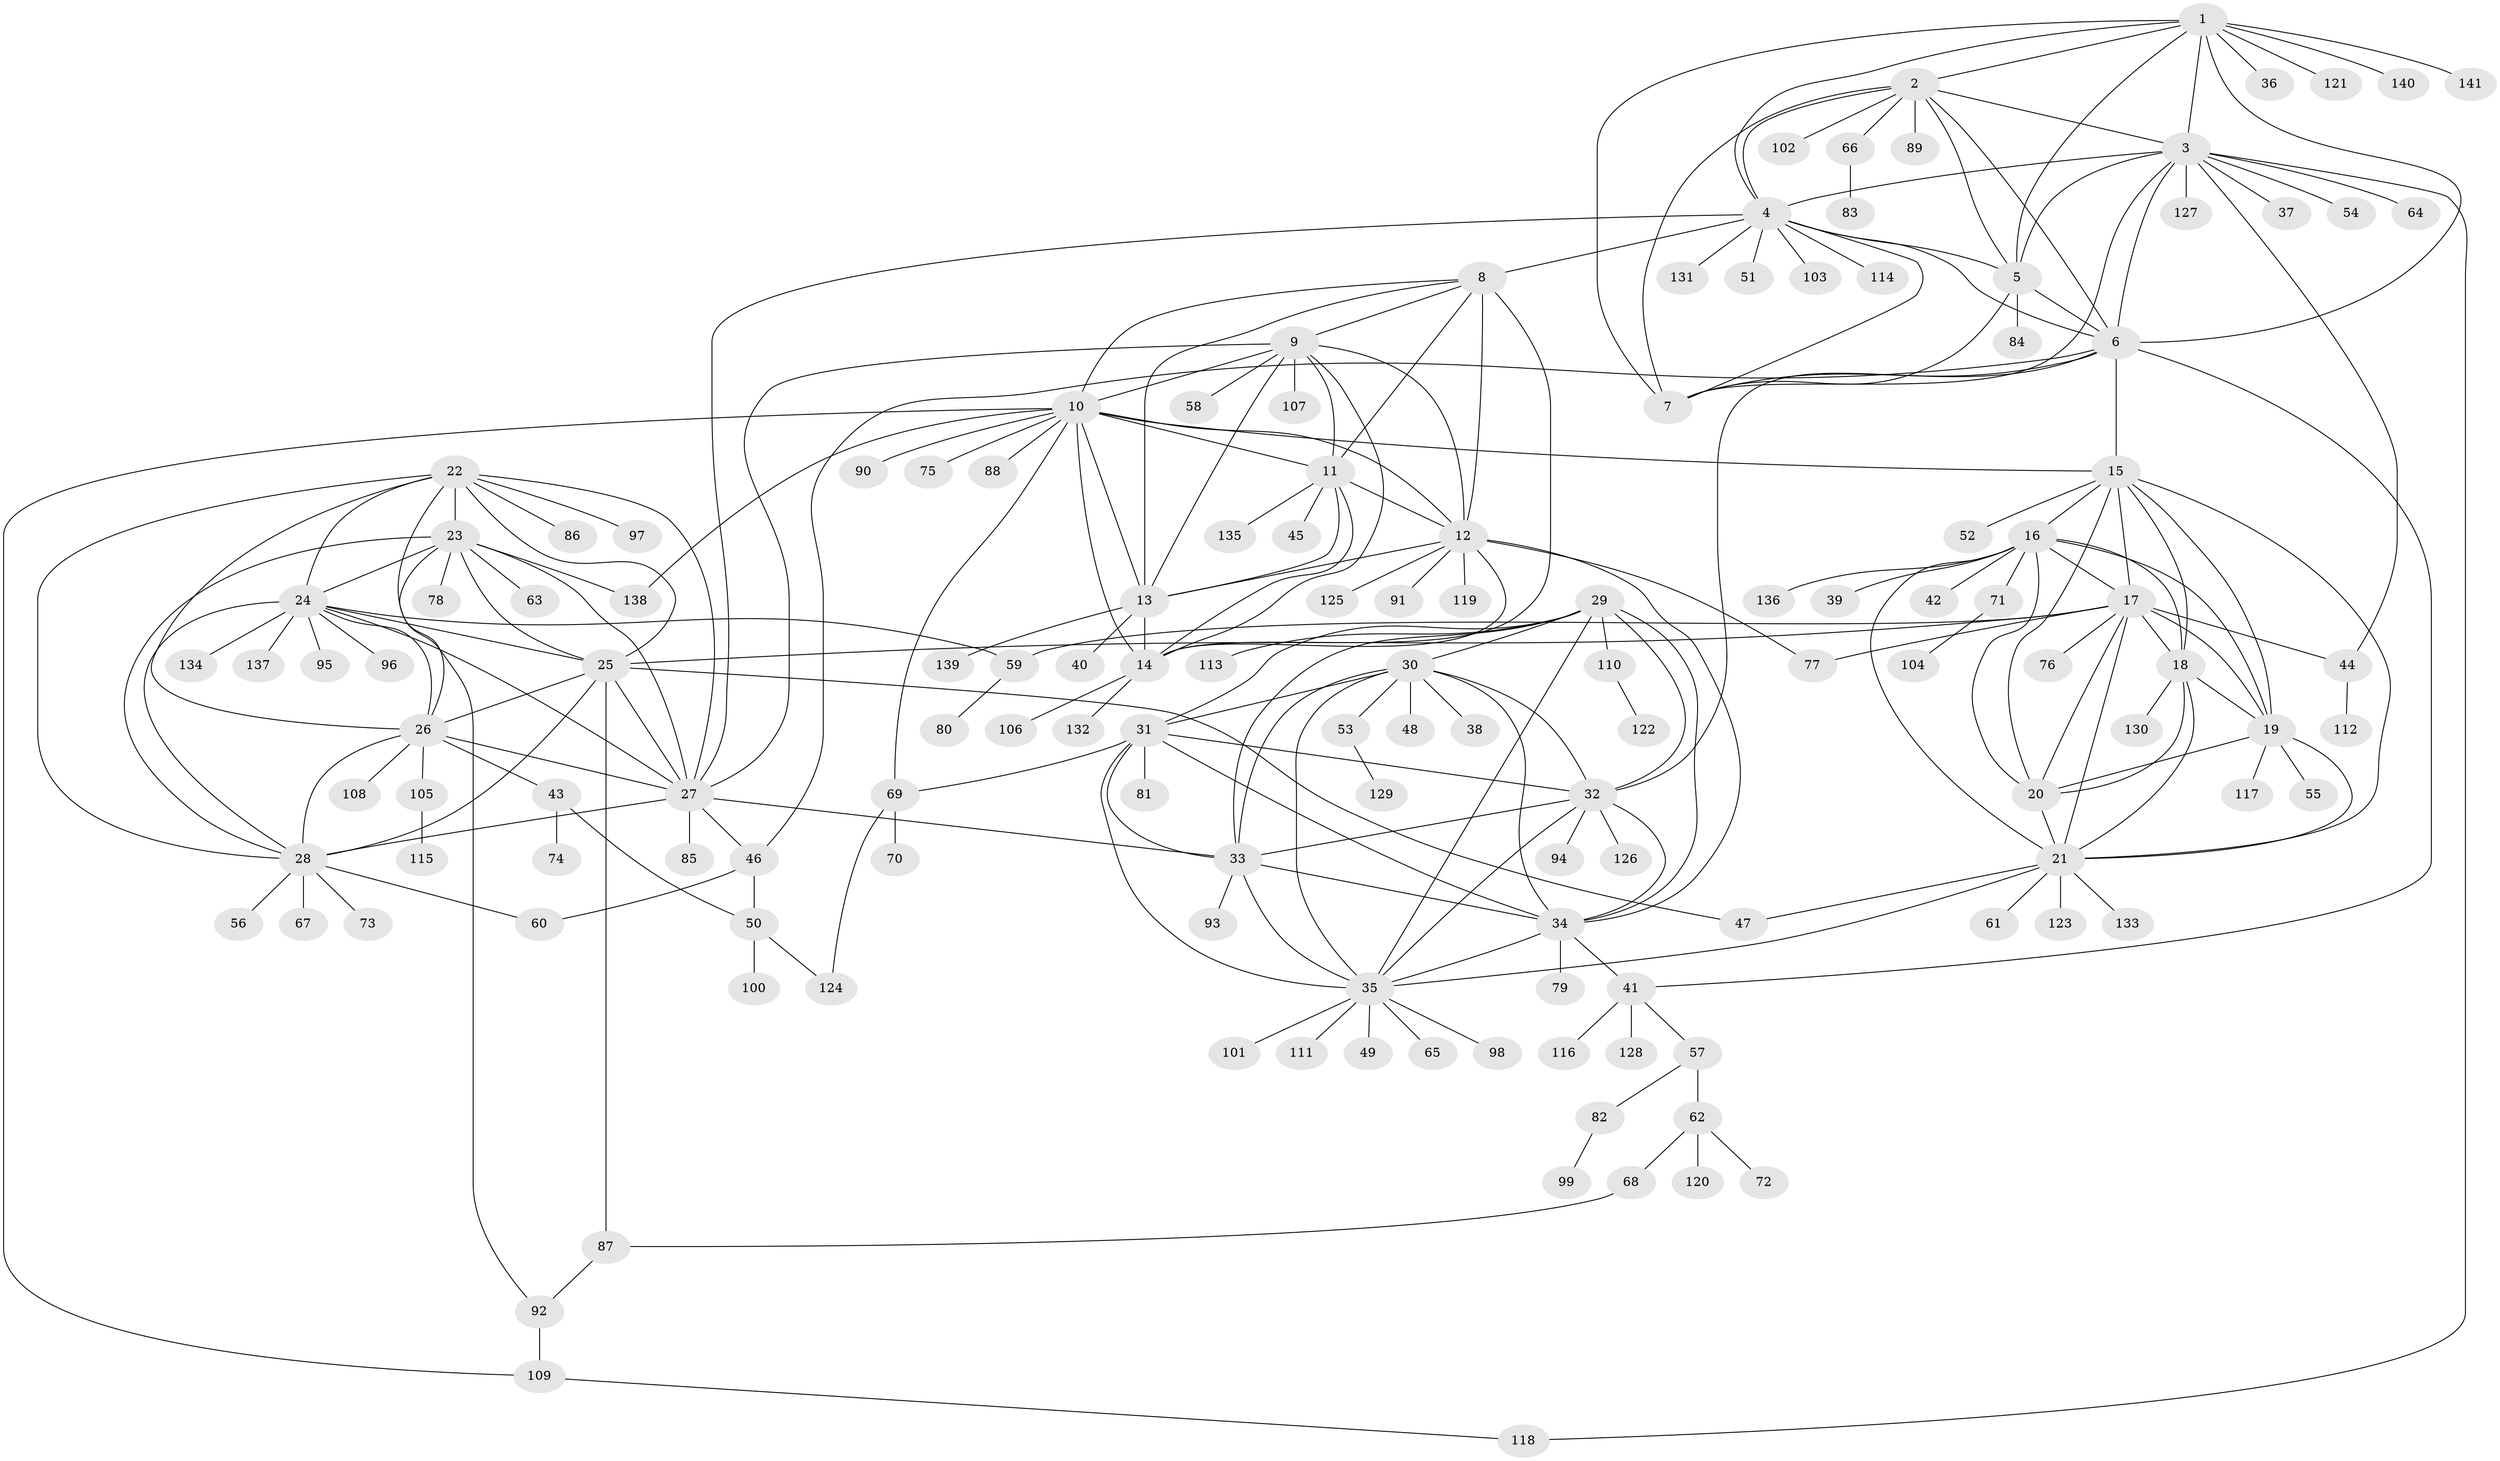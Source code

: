 // coarse degree distribution, {5: 0.09302325581395349, 6: 0.046511627906976744, 7: 0.23255813953488372, 10: 0.023255813953488372, 11: 0.046511627906976744, 9: 0.023255813953488372, 8: 0.023255813953488372, 1: 0.23255813953488372, 3: 0.11627906976744186, 2: 0.13953488372093023, 4: 0.023255813953488372}
// Generated by graph-tools (version 1.1) at 2025/52/03/04/25 22:52:49]
// undirected, 141 vertices, 236 edges
graph export_dot {
  node [color=gray90,style=filled];
  1;
  2;
  3;
  4;
  5;
  6;
  7;
  8;
  9;
  10;
  11;
  12;
  13;
  14;
  15;
  16;
  17;
  18;
  19;
  20;
  21;
  22;
  23;
  24;
  25;
  26;
  27;
  28;
  29;
  30;
  31;
  32;
  33;
  34;
  35;
  36;
  37;
  38;
  39;
  40;
  41;
  42;
  43;
  44;
  45;
  46;
  47;
  48;
  49;
  50;
  51;
  52;
  53;
  54;
  55;
  56;
  57;
  58;
  59;
  60;
  61;
  62;
  63;
  64;
  65;
  66;
  67;
  68;
  69;
  70;
  71;
  72;
  73;
  74;
  75;
  76;
  77;
  78;
  79;
  80;
  81;
  82;
  83;
  84;
  85;
  86;
  87;
  88;
  89;
  90;
  91;
  92;
  93;
  94;
  95;
  96;
  97;
  98;
  99;
  100;
  101;
  102;
  103;
  104;
  105;
  106;
  107;
  108;
  109;
  110;
  111;
  112;
  113;
  114;
  115;
  116;
  117;
  118;
  119;
  120;
  121;
  122;
  123;
  124;
  125;
  126;
  127;
  128;
  129;
  130;
  131;
  132;
  133;
  134;
  135;
  136;
  137;
  138;
  139;
  140;
  141;
  1 -- 2;
  1 -- 3;
  1 -- 4;
  1 -- 5;
  1 -- 6;
  1 -- 7;
  1 -- 36;
  1 -- 121;
  1 -- 140;
  1 -- 141;
  2 -- 3;
  2 -- 4;
  2 -- 5;
  2 -- 6;
  2 -- 7;
  2 -- 66;
  2 -- 89;
  2 -- 102;
  3 -- 4;
  3 -- 5;
  3 -- 6;
  3 -- 7;
  3 -- 37;
  3 -- 44;
  3 -- 54;
  3 -- 64;
  3 -- 118;
  3 -- 127;
  4 -- 5;
  4 -- 6;
  4 -- 7;
  4 -- 8;
  4 -- 27;
  4 -- 51;
  4 -- 103;
  4 -- 114;
  4 -- 131;
  5 -- 6;
  5 -- 7;
  5 -- 84;
  6 -- 7;
  6 -- 15;
  6 -- 32;
  6 -- 41;
  6 -- 46;
  8 -- 9;
  8 -- 10;
  8 -- 11;
  8 -- 12;
  8 -- 13;
  8 -- 14;
  9 -- 10;
  9 -- 11;
  9 -- 12;
  9 -- 13;
  9 -- 14;
  9 -- 27;
  9 -- 58;
  9 -- 107;
  10 -- 11;
  10 -- 12;
  10 -- 13;
  10 -- 14;
  10 -- 15;
  10 -- 69;
  10 -- 75;
  10 -- 88;
  10 -- 90;
  10 -- 109;
  10 -- 138;
  11 -- 12;
  11 -- 13;
  11 -- 14;
  11 -- 45;
  11 -- 135;
  12 -- 13;
  12 -- 14;
  12 -- 34;
  12 -- 77;
  12 -- 91;
  12 -- 119;
  12 -- 125;
  13 -- 14;
  13 -- 40;
  13 -- 139;
  14 -- 106;
  14 -- 132;
  15 -- 16;
  15 -- 17;
  15 -- 18;
  15 -- 19;
  15 -- 20;
  15 -- 21;
  15 -- 52;
  16 -- 17;
  16 -- 18;
  16 -- 19;
  16 -- 20;
  16 -- 21;
  16 -- 39;
  16 -- 42;
  16 -- 71;
  16 -- 136;
  17 -- 18;
  17 -- 19;
  17 -- 20;
  17 -- 21;
  17 -- 25;
  17 -- 44;
  17 -- 59;
  17 -- 76;
  17 -- 77;
  18 -- 19;
  18 -- 20;
  18 -- 21;
  18 -- 130;
  19 -- 20;
  19 -- 21;
  19 -- 55;
  19 -- 117;
  20 -- 21;
  21 -- 35;
  21 -- 47;
  21 -- 61;
  21 -- 123;
  21 -- 133;
  22 -- 23;
  22 -- 24;
  22 -- 25;
  22 -- 26;
  22 -- 27;
  22 -- 28;
  22 -- 86;
  22 -- 92;
  22 -- 97;
  23 -- 24;
  23 -- 25;
  23 -- 26;
  23 -- 27;
  23 -- 28;
  23 -- 63;
  23 -- 78;
  23 -- 138;
  24 -- 25;
  24 -- 26;
  24 -- 27;
  24 -- 28;
  24 -- 59;
  24 -- 95;
  24 -- 96;
  24 -- 134;
  24 -- 137;
  25 -- 26;
  25 -- 27;
  25 -- 28;
  25 -- 47;
  25 -- 87;
  26 -- 27;
  26 -- 28;
  26 -- 43;
  26 -- 105;
  26 -- 108;
  27 -- 28;
  27 -- 33;
  27 -- 46;
  27 -- 85;
  28 -- 56;
  28 -- 60;
  28 -- 67;
  28 -- 73;
  29 -- 30;
  29 -- 31;
  29 -- 32;
  29 -- 33;
  29 -- 34;
  29 -- 35;
  29 -- 110;
  29 -- 113;
  30 -- 31;
  30 -- 32;
  30 -- 33;
  30 -- 34;
  30 -- 35;
  30 -- 38;
  30 -- 48;
  30 -- 53;
  31 -- 32;
  31 -- 33;
  31 -- 34;
  31 -- 35;
  31 -- 69;
  31 -- 81;
  32 -- 33;
  32 -- 34;
  32 -- 35;
  32 -- 94;
  32 -- 126;
  33 -- 34;
  33 -- 35;
  33 -- 93;
  34 -- 35;
  34 -- 41;
  34 -- 79;
  35 -- 49;
  35 -- 65;
  35 -- 98;
  35 -- 101;
  35 -- 111;
  41 -- 57;
  41 -- 116;
  41 -- 128;
  43 -- 50;
  43 -- 74;
  44 -- 112;
  46 -- 50;
  46 -- 60;
  50 -- 100;
  50 -- 124;
  53 -- 129;
  57 -- 62;
  57 -- 82;
  59 -- 80;
  62 -- 68;
  62 -- 72;
  62 -- 120;
  66 -- 83;
  68 -- 87;
  69 -- 70;
  69 -- 124;
  71 -- 104;
  82 -- 99;
  87 -- 92;
  92 -- 109;
  105 -- 115;
  109 -- 118;
  110 -- 122;
}
